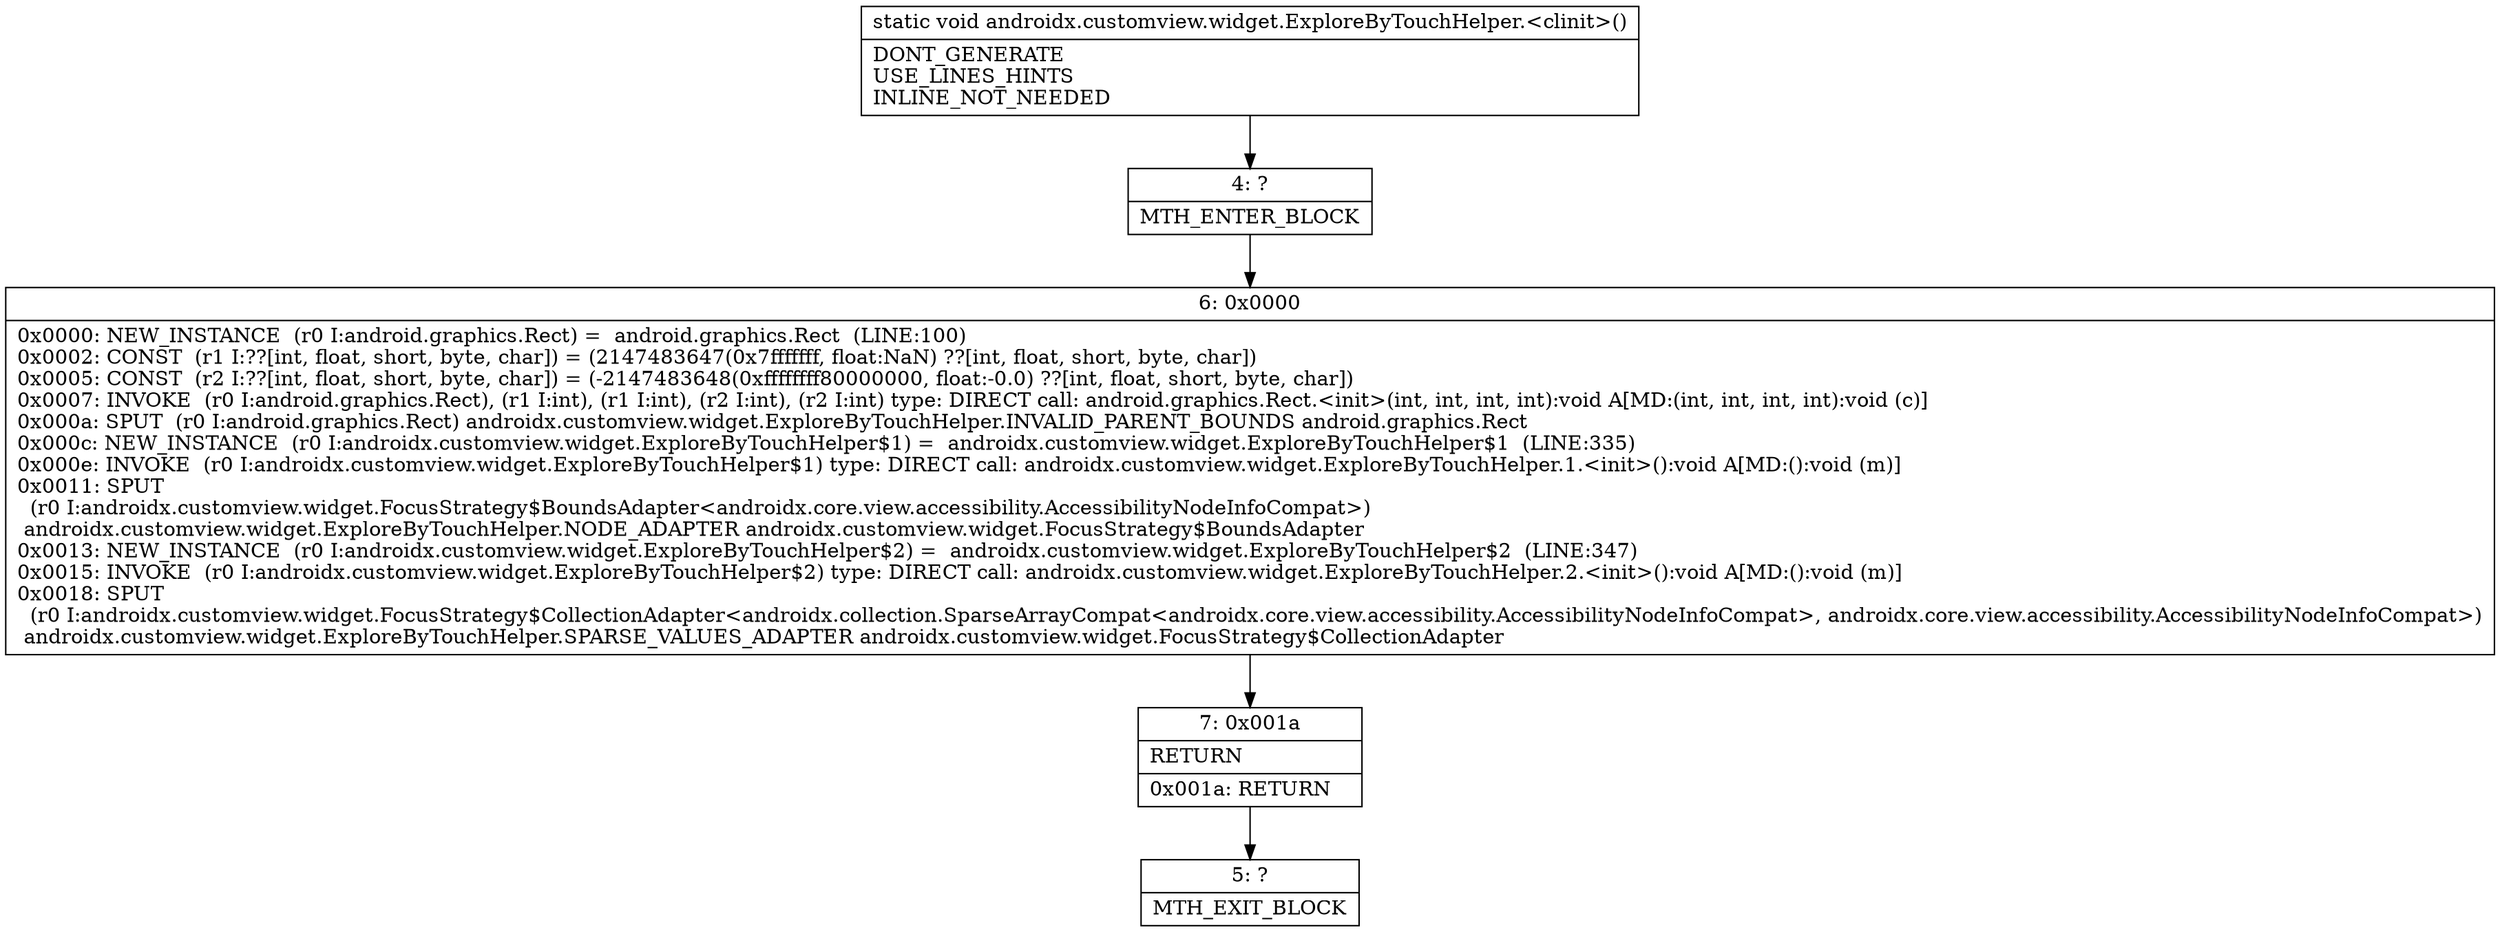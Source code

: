 digraph "CFG forandroidx.customview.widget.ExploreByTouchHelper.\<clinit\>()V" {
Node_4 [shape=record,label="{4\:\ ?|MTH_ENTER_BLOCK\l}"];
Node_6 [shape=record,label="{6\:\ 0x0000|0x0000: NEW_INSTANCE  (r0 I:android.graphics.Rect) =  android.graphics.Rect  (LINE:100)\l0x0002: CONST  (r1 I:??[int, float, short, byte, char]) = (2147483647(0x7fffffff, float:NaN) ??[int, float, short, byte, char]) \l0x0005: CONST  (r2 I:??[int, float, short, byte, char]) = (\-2147483648(0xffffffff80000000, float:\-0.0) ??[int, float, short, byte, char]) \l0x0007: INVOKE  (r0 I:android.graphics.Rect), (r1 I:int), (r1 I:int), (r2 I:int), (r2 I:int) type: DIRECT call: android.graphics.Rect.\<init\>(int, int, int, int):void A[MD:(int, int, int, int):void (c)]\l0x000a: SPUT  (r0 I:android.graphics.Rect) androidx.customview.widget.ExploreByTouchHelper.INVALID_PARENT_BOUNDS android.graphics.Rect \l0x000c: NEW_INSTANCE  (r0 I:androidx.customview.widget.ExploreByTouchHelper$1) =  androidx.customview.widget.ExploreByTouchHelper$1  (LINE:335)\l0x000e: INVOKE  (r0 I:androidx.customview.widget.ExploreByTouchHelper$1) type: DIRECT call: androidx.customview.widget.ExploreByTouchHelper.1.\<init\>():void A[MD:():void (m)]\l0x0011: SPUT  \l  (r0 I:androidx.customview.widget.FocusStrategy$BoundsAdapter\<androidx.core.view.accessibility.AccessibilityNodeInfoCompat\>)\l androidx.customview.widget.ExploreByTouchHelper.NODE_ADAPTER androidx.customview.widget.FocusStrategy$BoundsAdapter \l0x0013: NEW_INSTANCE  (r0 I:androidx.customview.widget.ExploreByTouchHelper$2) =  androidx.customview.widget.ExploreByTouchHelper$2  (LINE:347)\l0x0015: INVOKE  (r0 I:androidx.customview.widget.ExploreByTouchHelper$2) type: DIRECT call: androidx.customview.widget.ExploreByTouchHelper.2.\<init\>():void A[MD:():void (m)]\l0x0018: SPUT  \l  (r0 I:androidx.customview.widget.FocusStrategy$CollectionAdapter\<androidx.collection.SparseArrayCompat\<androidx.core.view.accessibility.AccessibilityNodeInfoCompat\>, androidx.core.view.accessibility.AccessibilityNodeInfoCompat\>)\l androidx.customview.widget.ExploreByTouchHelper.SPARSE_VALUES_ADAPTER androidx.customview.widget.FocusStrategy$CollectionAdapter \l}"];
Node_7 [shape=record,label="{7\:\ 0x001a|RETURN\l|0x001a: RETURN   \l}"];
Node_5 [shape=record,label="{5\:\ ?|MTH_EXIT_BLOCK\l}"];
MethodNode[shape=record,label="{static void androidx.customview.widget.ExploreByTouchHelper.\<clinit\>()  | DONT_GENERATE\lUSE_LINES_HINTS\lINLINE_NOT_NEEDED\l}"];
MethodNode -> Node_4;Node_4 -> Node_6;
Node_6 -> Node_7;
Node_7 -> Node_5;
}

